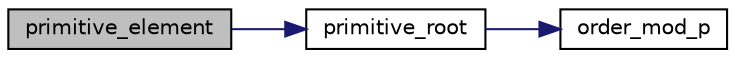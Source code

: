 digraph "primitive_element"
{
  edge [fontname="Helvetica",fontsize="10",labelfontname="Helvetica",labelfontsize="10"];
  node [fontname="Helvetica",fontsize="10",shape=record];
  rankdir="LR";
  Node15070 [label="primitive_element",height=0.2,width=0.4,color="black", fillcolor="grey75", style="filled", fontcolor="black"];
  Node15070 -> Node15071 [color="midnightblue",fontsize="10",style="solid",fontname="Helvetica"];
  Node15071 [label="primitive_root",height=0.2,width=0.4,color="black", fillcolor="white", style="filled",URL="$de/dc5/algebra__and__number__theory_8h.html#a0b6f7619d12ff2c4e60b852b820b0972"];
  Node15071 -> Node15072 [color="midnightblue",fontsize="10",style="solid",fontname="Helvetica"];
  Node15072 [label="order_mod_p",height=0.2,width=0.4,color="black", fillcolor="white", style="filled",URL="$df/dda/number__theory_8_c.html#aa38aa7e68ab81726a4462995135456b2"];
}
